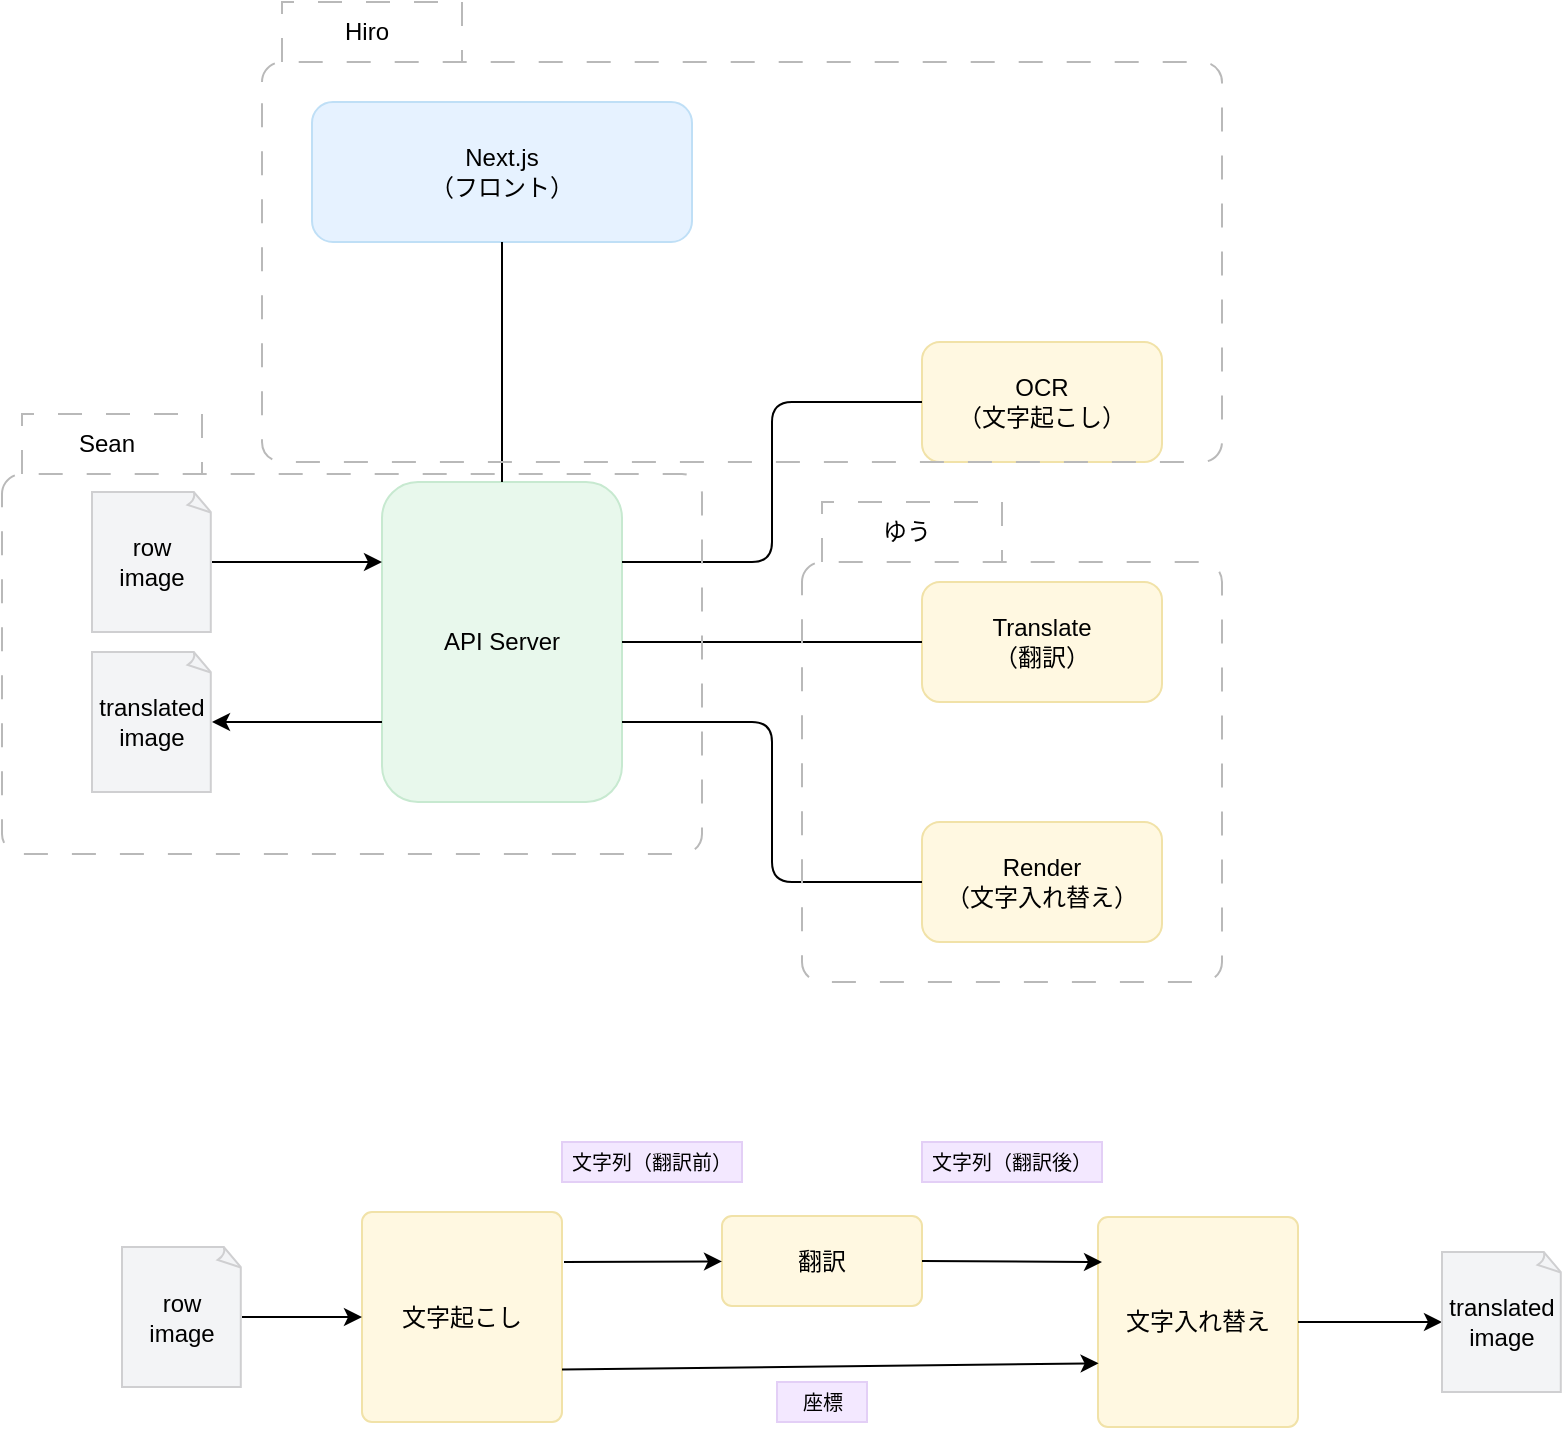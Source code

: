 <mxfile version="28.1.2">
  <diagram name="Page-1" id="K-bWOqGXiK7Wrxyd-z9o">
    <mxGraphModel dx="1267" dy="763" grid="1" gridSize="10" guides="1" tooltips="1" connect="1" arrows="1" fold="1" page="1" pageScale="1" pageWidth="1100" pageHeight="850" math="0" shadow="0">
      <root>
        <mxCell id="0" />
        <mxCell id="1" parent="0" />
        <mxCell id="IIQ7nwHEOzq1zhXMDnsa-14" value="&lt;div&gt;row&lt;/div&gt;image" style="whiteSpace=wrap;html=1;shape=mxgraph.basic.document;fillColor=#F3F4F6;strokeColor=#CFCFD1" parent="1" vertex="1">
          <mxGeometry x="75" y="275" width="60" height="70" as="geometry" />
        </mxCell>
        <mxCell id="IIQ7nwHEOzq1zhXMDnsa-16" value="API Server" style="rounded=1;whiteSpace=wrap;html=1;fontStyle=0;fillColor=#E8F8EC;strokeColor=#C7E9D0" parent="1" vertex="1">
          <mxGeometry x="220" y="270" width="120" height="160" as="geometry" />
        </mxCell>
        <mxCell id="IIQ7nwHEOzq1zhXMDnsa-17" value="OCR&lt;br&gt;（文字起こし）" style="rounded=1;whiteSpace=wrap;html=1;fillColor=#FFF8E1;strokeColor=#F1E2A8" parent="1" vertex="1">
          <mxGeometry x="490" y="200" width="120" height="60" as="geometry" />
        </mxCell>
        <mxCell id="IIQ7nwHEOzq1zhXMDnsa-18" value="Translate&lt;br&gt;（翻訳）" style="rounded=1;whiteSpace=wrap;html=1;fillColor=#FFF8E1;strokeColor=#F1E2A8" parent="1" vertex="1">
          <mxGeometry x="490" y="320" width="120" height="60" as="geometry" />
        </mxCell>
        <mxCell id="IIQ7nwHEOzq1zhXMDnsa-19" value="Render&lt;br&gt;（文字入れ替え）" style="rounded=1;whiteSpace=wrap;html=1;fillColor=#FFF8E1;strokeColor=#F1E2A8" parent="1" vertex="1">
          <mxGeometry x="490" y="440" width="120" height="60" as="geometry" />
        </mxCell>
        <mxCell id="IIQ7nwHEOzq1zhXMDnsa-20" value="" style="endArrow=none;html=1;rounded=1;edgeStyle=orthogonalEdgeStyle;exitX=1;exitY=0.25;exitDx=0;exitDy=0;entryX=0;entryY=0.5;entryDx=0;entryDy=0;" parent="1" source="IIQ7nwHEOzq1zhXMDnsa-16" target="IIQ7nwHEOzq1zhXMDnsa-17" edge="1">
          <mxGeometry width="50" height="50" relative="1" as="geometry">
            <mxPoint x="420" y="450" as="sourcePoint" />
            <mxPoint x="480" y="460" as="targetPoint" />
          </mxGeometry>
        </mxCell>
        <mxCell id="IIQ7nwHEOzq1zhXMDnsa-21" value="" style="endArrow=none;html=1;rounded=1;edgeStyle=orthogonalEdgeStyle;exitX=1;exitY=0.5;exitDx=0;exitDy=0;entryX=0;entryY=0.5;entryDx=0;entryDy=0;" parent="1" source="IIQ7nwHEOzq1zhXMDnsa-16" target="IIQ7nwHEOzq1zhXMDnsa-18" edge="1">
          <mxGeometry width="50" height="50" relative="1" as="geometry">
            <mxPoint x="430" y="580" as="sourcePoint" />
            <mxPoint x="480" y="530" as="targetPoint" />
            <mxPoint as="offset" />
          </mxGeometry>
        </mxCell>
        <mxCell id="IIQ7nwHEOzq1zhXMDnsa-22" value="" style="endArrow=none;html=1;rounded=1;edgeStyle=orthogonalEdgeStyle;exitX=1;exitY=0.75;exitDx=0;exitDy=0;entryX=0;entryY=0.5;entryDx=0;entryDy=0;" parent="1" source="IIQ7nwHEOzq1zhXMDnsa-16" target="IIQ7nwHEOzq1zhXMDnsa-19" edge="1">
          <mxGeometry width="50" height="50" relative="1" as="geometry">
            <mxPoint x="430" y="620" as="sourcePoint" />
            <mxPoint x="480" y="570" as="targetPoint" />
          </mxGeometry>
        </mxCell>
        <mxCell id="IIQ7nwHEOzq1zhXMDnsa-23" value="" style="endArrow=classic;html=1;rounded=1;edgeStyle=orthogonalEdgeStyle;curved=0;exitX=1;exitY=0.5;exitDx=0;exitDy=0;exitPerimeter=0;entryX=0;entryY=0.25;entryDx=0;entryDy=0;" parent="1" source="IIQ7nwHEOzq1zhXMDnsa-14" target="IIQ7nwHEOzq1zhXMDnsa-16" edge="1">
          <mxGeometry x="1" y="240" width="50" height="50" relative="1" as="geometry">
            <mxPoint x="220" y="400" as="sourcePoint" />
            <mxPoint x="270" y="350" as="targetPoint" />
            <mxPoint x="240" y="230" as="offset" />
          </mxGeometry>
        </mxCell>
        <mxCell id="IIQ7nwHEOzq1zhXMDnsa-33" value="&lt;span&gt;Next.js&lt;br&gt;（フロント）&lt;/span&gt;" style="rounded=1;whiteSpace=wrap;html=1;labelBackgroundColor=none;fillColor=#E6F2FF;strokeColor=#BFDFF6" parent="1" vertex="1">
          <mxGeometry x="185" y="80" width="190" height="70" as="geometry" />
        </mxCell>
        <mxCell id="IIQ7nwHEOzq1zhXMDnsa-35" value="" style="endArrow=none;html=1;rounded=1;edgeStyle=orthogonalEdgeStyle;entryX=0.5;entryY=1;entryDx=0;entryDy=0;exitX=0.5;exitY=0;exitDx=0;exitDy=0;" parent="1" source="IIQ7nwHEOzq1zhXMDnsa-16" target="IIQ7nwHEOzq1zhXMDnsa-33" edge="1">
          <mxGeometry width="50" height="50" relative="1" as="geometry">
            <mxPoint x="280" y="270" as="sourcePoint" />
            <mxPoint x="560" y="280" as="targetPoint" />
            <mxPoint as="offset" />
          </mxGeometry>
        </mxCell>
        <mxCell id="7pGkh_BnG6LfnlxkePpN-1" value="&lt;div&gt;translated&lt;/div&gt;image" style="whiteSpace=wrap;html=1;shape=mxgraph.basic.document;fillColor=#F3F4F6;strokeColor=#CFCFD1" parent="1" vertex="1">
          <mxGeometry x="75" y="355" width="60" height="70" as="geometry" />
        </mxCell>
        <mxCell id="7pGkh_BnG6LfnlxkePpN-2" value="" style="endArrow=none;html=1;rounded=1;edgeStyle=orthogonalEdgeStyle;curved=0;exitX=1;exitY=0.5;exitDx=0;exitDy=0;exitPerimeter=0;entryX=0;entryY=0.75;entryDx=0;entryDy=0;startArrow=classic;startFill=1;endFill=0;" parent="1" source="7pGkh_BnG6LfnlxkePpN-1" target="IIQ7nwHEOzq1zhXMDnsa-16" edge="1">
          <mxGeometry x="1" y="240" width="50" height="50" relative="1" as="geometry">
            <mxPoint x="200" y="470" as="sourcePoint" />
            <mxPoint x="200" y="380" as="targetPoint" />
            <mxPoint x="240" y="230" as="offset" />
          </mxGeometry>
        </mxCell>
        <mxCell id="7pGkh_BnG6LfnlxkePpN-4" value="文字起こし" style="html=1;rounded=1;absoluteArcSize=1;arcSize=10;whiteSpace=wrap;fillColor=#FFF8E1;strokeColor=#F1E2A8" parent="1" vertex="1">
          <mxGeometry x="210" y="635" width="100" height="105" as="geometry" />
        </mxCell>
        <mxCell id="7pGkh_BnG6LfnlxkePpN-5" value="翻訳" style="html=1;rounded=1;absoluteArcSize=1;arcSize=10;whiteSpace=wrap;fillColor=#FFF8E1;strokeColor=#F1E2A8" parent="1" vertex="1">
          <mxGeometry x="390" y="637" width="100" height="45" as="geometry" />
        </mxCell>
        <mxCell id="7pGkh_BnG6LfnlxkePpN-7" value="" style="html=1;rounded=0;labelBackgroundColor=none;align=left;spacingLeft=5;endArrow=classic;endFill=1;" parent="1" target="7pGkh_BnG6LfnlxkePpN-5" edge="1">
          <mxGeometry relative="1" as="geometry">
            <mxPoint x="311" y="660" as="sourcePoint" />
          </mxGeometry>
        </mxCell>
        <mxCell id="7pGkh_BnG6LfnlxkePpN-8" value="文字入れ替え" style="html=1;rounded=1;absoluteArcSize=1;arcSize=10;whiteSpace=wrap;fillColor=#FFF8E1;strokeColor=#F1E2A8" parent="1" vertex="1">
          <mxGeometry x="578" y="637.5" width="100" height="105" as="geometry" />
        </mxCell>
        <mxCell id="7pGkh_BnG6LfnlxkePpN-10" value="" style="html=1;rounded=0;labelBackgroundColor=none;align=left;spacingLeft=5;endArrow=classic;endFill=1;exitX=1;exitY=0.5;exitDx=0;exitDy=0;" parent="1" source="7pGkh_BnG6LfnlxkePpN-5" edge="1">
          <mxGeometry relative="1" as="geometry">
            <mxPoint x="560" y="688" as="sourcePoint" />
            <mxPoint x="580" y="660" as="targetPoint" />
          </mxGeometry>
        </mxCell>
        <mxCell id="7pGkh_BnG6LfnlxkePpN-11" value="&lt;div&gt;row&lt;/div&gt;image" style="whiteSpace=wrap;html=1;shape=mxgraph.basic.document;fillColor=#F3F4F6;strokeColor=#CFCFD1" parent="1" vertex="1">
          <mxGeometry x="90" y="652.5" width="60" height="70" as="geometry" />
        </mxCell>
        <mxCell id="7pGkh_BnG6LfnlxkePpN-12" value="" style="endArrow=classic;html=1;rounded=1;edgeStyle=orthogonalEdgeStyle;curved=0;exitX=1;exitY=0.5;exitDx=0;exitDy=0;exitPerimeter=0;entryX=0;entryY=0.5;entryDx=0;entryDy=0;" parent="1" source="7pGkh_BnG6LfnlxkePpN-11" target="7pGkh_BnG6LfnlxkePpN-4" edge="1">
          <mxGeometry x="1" y="240" width="50" height="50" relative="1" as="geometry">
            <mxPoint x="210" y="780" as="sourcePoint" />
            <mxPoint x="200" y="690" as="targetPoint" />
            <mxPoint x="240" y="230" as="offset" />
          </mxGeometry>
        </mxCell>
        <mxCell id="7pGkh_BnG6LfnlxkePpN-18" value="" style="endArrow=classic;html=1;rounded=0;exitX=1;exitY=0.75;exitDx=0;exitDy=0;entryX=0.003;entryY=0.697;entryDx=0;entryDy=0;entryPerimeter=0;" parent="1" source="7pGkh_BnG6LfnlxkePpN-4" target="7pGkh_BnG6LfnlxkePpN-8" edge="1">
          <mxGeometry width="50" height="50" relative="1" as="geometry">
            <mxPoint x="450" y="710" as="sourcePoint" />
            <mxPoint x="500" y="660" as="targetPoint" />
          </mxGeometry>
        </mxCell>
        <mxCell id="7pGkh_BnG6LfnlxkePpN-20" value="文字列（翻訳前）" style="rounded=0;whiteSpace=wrap;html=1;fontSize=10;fillColor=#F3E8FF;strokeColor=#E3CFF6" parent="1" vertex="1">
          <mxGeometry x="310" y="600" width="90" height="20" as="geometry" />
        </mxCell>
        <mxCell id="7pGkh_BnG6LfnlxkePpN-21" value="文字列（翻訳後）" style="rounded=0;whiteSpace=wrap;html=1;fontSize=10;fillColor=#F3E8FF;strokeColor=#E3CFF6" parent="1" vertex="1">
          <mxGeometry x="490" y="600" width="90" height="20" as="geometry" />
        </mxCell>
        <mxCell id="7pGkh_BnG6LfnlxkePpN-22" value="座標" style="rounded=0;whiteSpace=wrap;html=1;fontSize=10;fillColor=#F3E8FF;strokeColor=#E3CFF6" parent="1" vertex="1">
          <mxGeometry x="417.5" y="720" width="45" height="20" as="geometry" />
        </mxCell>
        <mxCell id="7pGkh_BnG6LfnlxkePpN-24" value="" style="endArrow=none;html=1;rounded=1;edgeStyle=orthogonalEdgeStyle;curved=0;entryX=1;entryY=0.5;entryDx=0;entryDy=0;startArrow=classic;startFill=1;endFill=0;exitX=0;exitY=0.5;exitDx=0;exitDy=0;exitPerimeter=0;" parent="1" source="7pGkh_BnG6LfnlxkePpN-25" target="7pGkh_BnG6LfnlxkePpN-8" edge="1">
          <mxGeometry x="1" y="240" width="50" height="50" relative="1" as="geometry">
            <mxPoint x="920" y="700" as="sourcePoint" />
            <mxPoint x="825" y="600" as="targetPoint" />
            <mxPoint x="240" y="230" as="offset" />
          </mxGeometry>
        </mxCell>
        <mxCell id="7pGkh_BnG6LfnlxkePpN-25" value="&lt;div&gt;translated&lt;/div&gt;image" style="whiteSpace=wrap;html=1;shape=mxgraph.basic.document;fillColor=#F3F4F6;strokeColor=#CFCFD1" parent="1" vertex="1">
          <mxGeometry x="750" y="655" width="60" height="70" as="geometry" />
        </mxCell>
        <mxCell id="B4fbzDU94hxuWkfr0TNq-4" value="ゆう" style="shape=folder;align=center;verticalAlign=middle;fontStyle=0;tabWidth=100;tabHeight=30;tabPosition=left;boundedLbl=1;labelInHeader=1;rounded=1;absoluteArcSize=1;arcSize=10;labelBackgroundColor=none;fontColor=default;html=1;whiteSpace=wrap;fillColor=none;dashed=1;dashPattern=12 12;strokeColor=#B9B9B9;shadow=0;" vertex="1" parent="1">
          <mxGeometry x="430" y="280" width="210" height="240" as="geometry" />
        </mxCell>
        <mxCell id="B4fbzDU94hxuWkfr0TNq-5" value="Sean" style="shape=folder;align=center;verticalAlign=middle;fontStyle=0;tabWidth=100;tabHeight=30;tabPosition=left;boundedLbl=1;labelInHeader=1;rounded=1;absoluteArcSize=1;arcSize=10;labelBackgroundColor=none;fontColor=default;html=1;whiteSpace=wrap;fillColor=none;dashed=1;dashPattern=12 12;strokeColor=#B9B9B9;shadow=0;" vertex="1" parent="1">
          <mxGeometry x="30" y="236" width="350" height="220" as="geometry" />
        </mxCell>
        <mxCell id="B4fbzDU94hxuWkfr0TNq-6" value="Hiro" style="shape=folder;align=center;verticalAlign=middle;fontStyle=0;tabWidth=100;tabHeight=30;tabPosition=left;boundedLbl=1;labelInHeader=1;rounded=1;absoluteArcSize=1;arcSize=10;labelBackgroundColor=none;fontColor=default;html=1;whiteSpace=wrap;fillColor=none;dashed=1;dashPattern=12 12;strokeColor=#B9B9B9;shadow=0;" vertex="1" parent="1">
          <mxGeometry x="160" y="30" width="480" height="230" as="geometry" />
        </mxCell>
      </root>
    </mxGraphModel>
  </diagram>
</mxfile>

